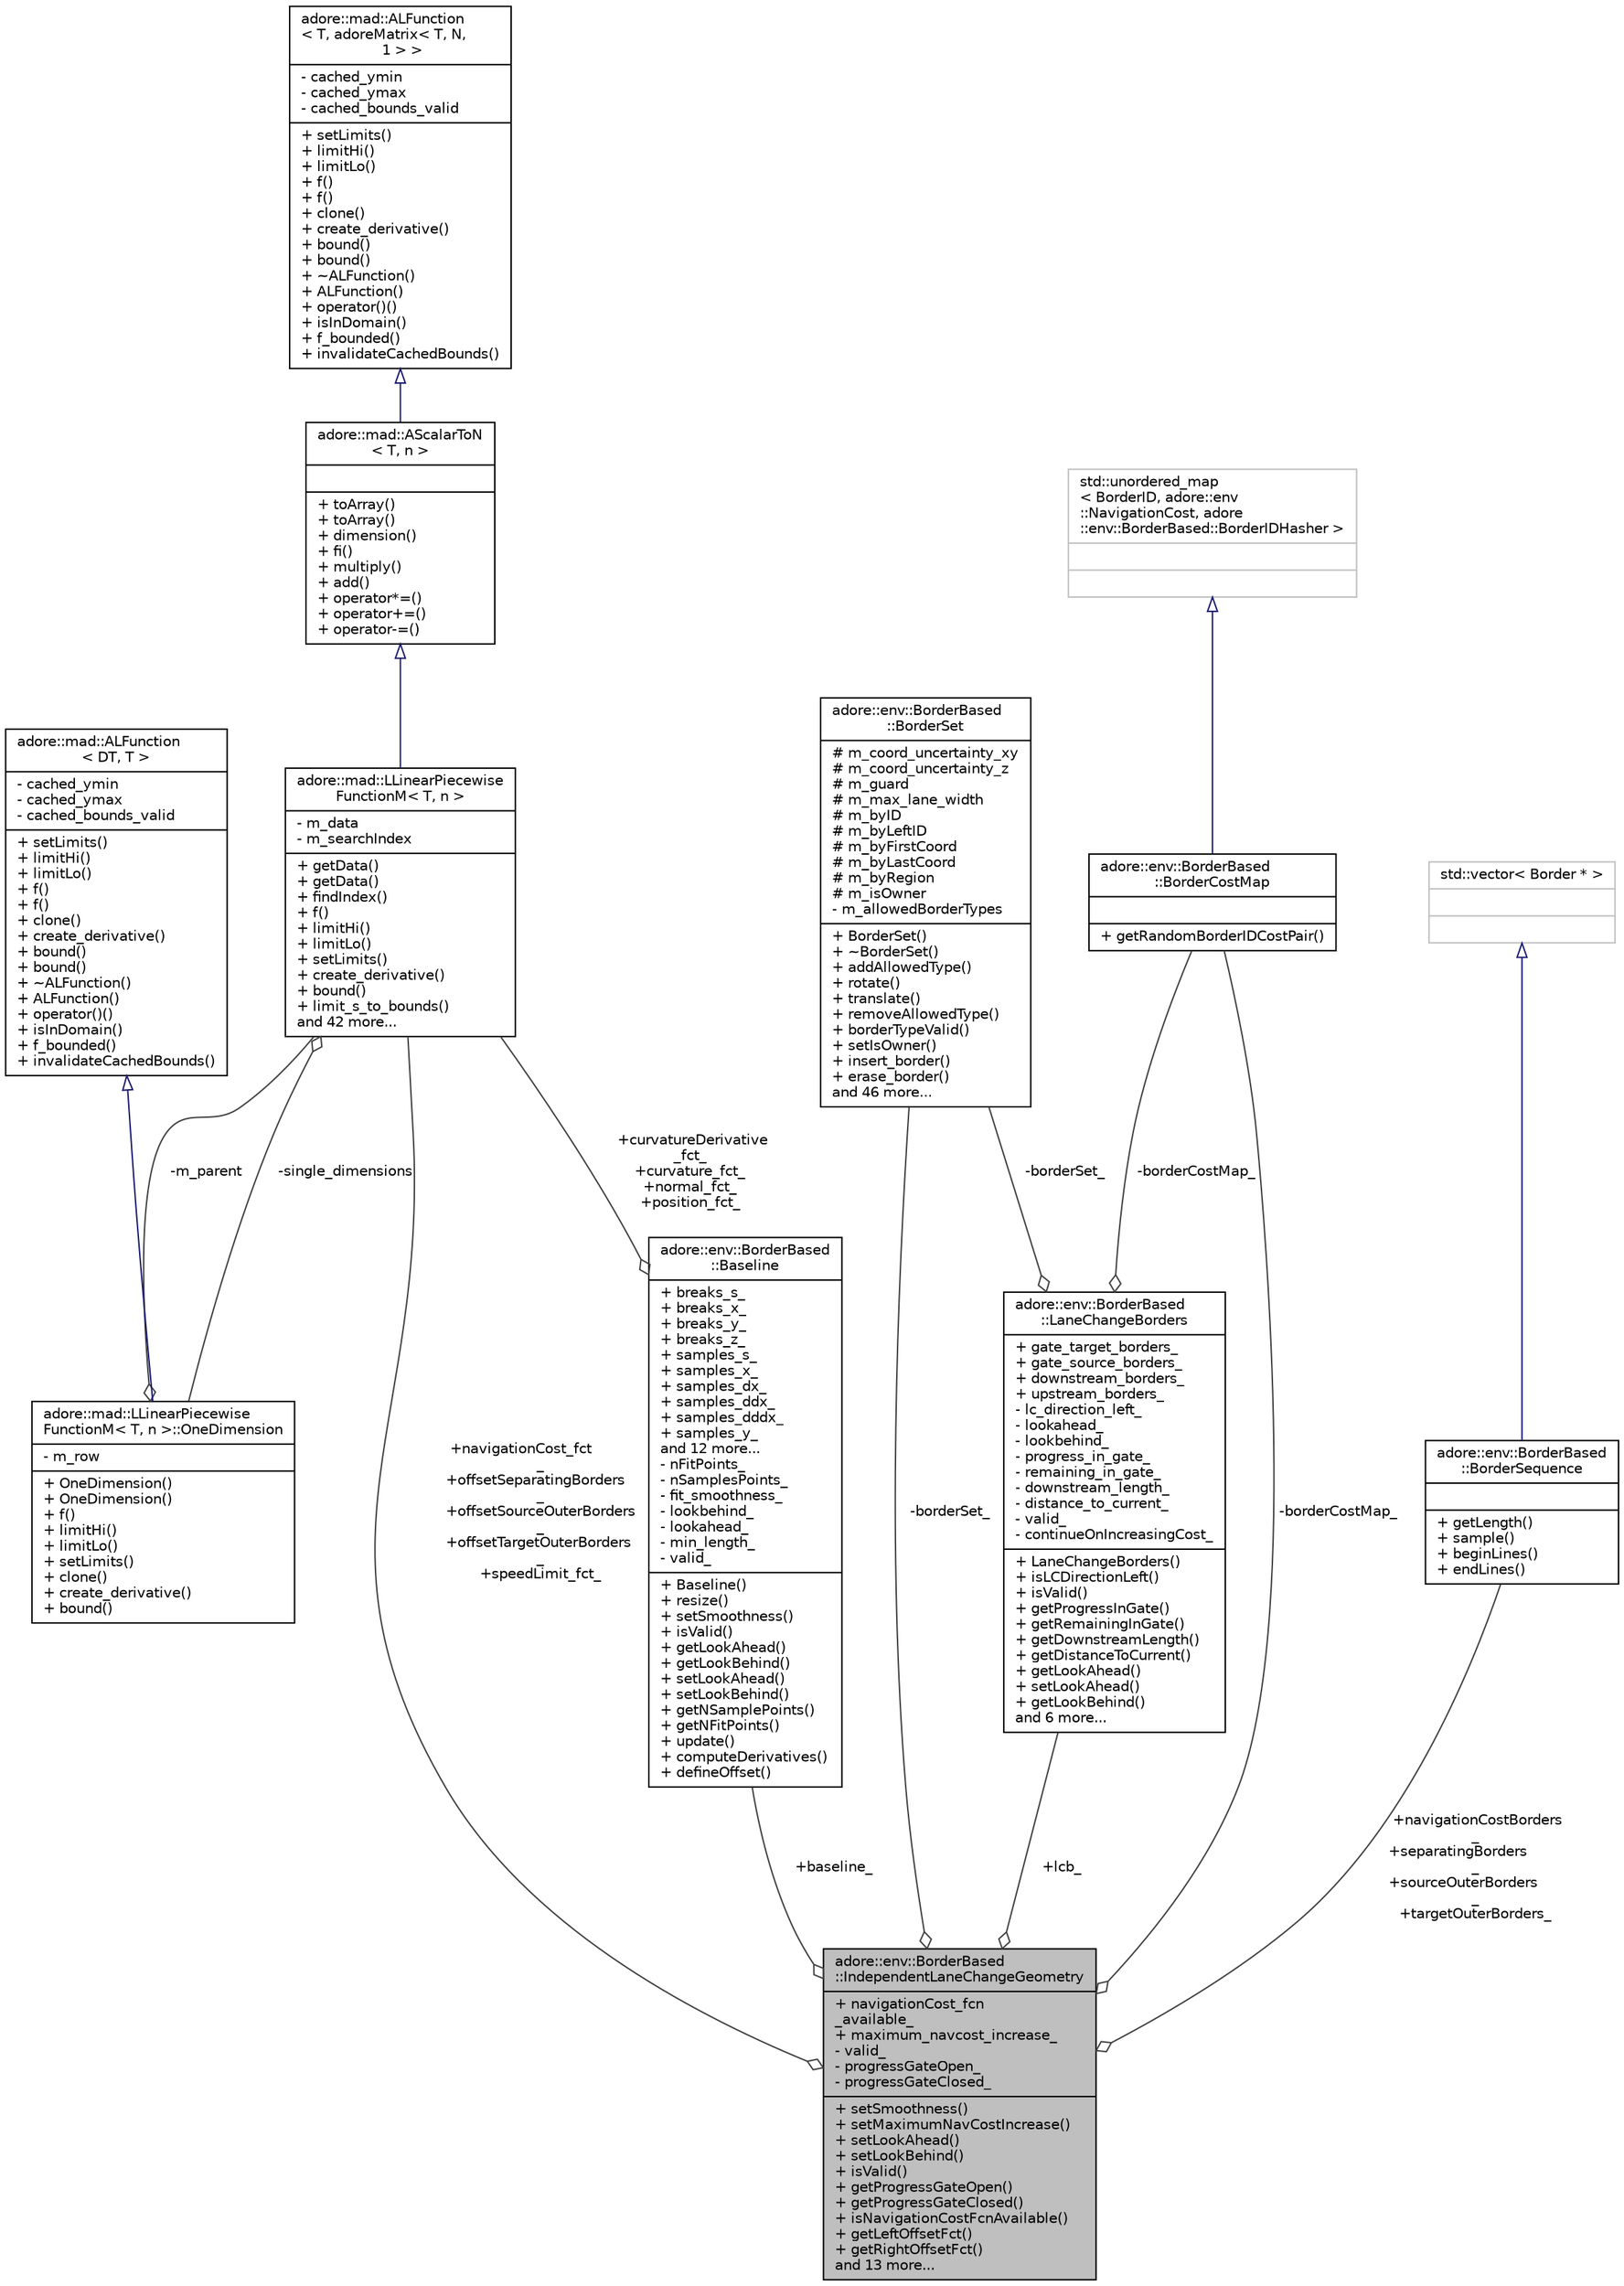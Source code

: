 digraph "adore::env::BorderBased::IndependentLaneChangeGeometry"
{
 // LATEX_PDF_SIZE
  edge [fontname="Helvetica",fontsize="10",labelfontname="Helvetica",labelfontsize="10"];
  node [fontname="Helvetica",fontsize="10",shape=record];
  Node1 [label="{adore::env::BorderBased\l::IndependentLaneChangeGeometry\n|+ navigationCost_fcn\l_available_\l+ maximum_navcost_increase_\l- valid_\l- progressGateOpen_\l- progressGateClosed_\l|+ setSmoothness()\l+ setMaximumNavCostIncrease()\l+ setLookAhead()\l+ setLookBehind()\l+ isValid()\l+ getProgressGateOpen()\l+ getProgressGateClosed()\l+ isNavigationCostFcnAvailable()\l+ getLeftOffsetFct()\l+ getRightOffsetFct()\land 13 more...\l}",height=0.2,width=0.4,color="black", fillcolor="grey75", style="filled", fontcolor="black",tooltip="A class for computation of the geometric information required to perform lane changes...."];
  Node2 -> Node1 [color="grey25",fontsize="10",style="solid",label=" +navigationCost_fct\l_\n+offsetSeparatingBorders\l_\n+offsetSourceOuterBorders\l_\n+offsetTargetOuterBorders\l_\n+speedLimit_fct_" ,arrowhead="odiamond",fontname="Helvetica"];
  Node2 [label="{adore::mad::LLinearPiecewise\lFunctionM\< T, n \>\n|- m_data\l- m_searchIndex\l|+ getData()\l+ getData()\l+ findIndex()\l+ f()\l+ limitHi()\l+ limitLo()\l+ setLimits()\l+ create_derivative()\l+ bound()\l+ limit_s_to_bounds()\land 42 more...\l}",height=0.2,width=0.4,color="black", fillcolor="white", style="filled",URL="$classadore_1_1mad_1_1LLinearPiecewiseFunctionM.html",tooltip=" "];
  Node3 -> Node2 [dir="back",color="midnightblue",fontsize="10",style="solid",arrowtail="onormal",fontname="Helvetica"];
  Node3 [label="{adore::mad::AScalarToN\l\< T, n \>\n||+ toArray()\l+ toArray()\l+ dimension()\l+ fi()\l+ multiply()\l+ add()\l+ operator*=()\l+ operator+=()\l+ operator-=()\l}",height=0.2,width=0.4,color="black", fillcolor="white", style="filled",URL="$classadore_1_1mad_1_1AScalarToN.html",tooltip=" "];
  Node4 -> Node3 [dir="back",color="midnightblue",fontsize="10",style="solid",arrowtail="onormal",fontname="Helvetica"];
  Node4 [label="{adore::mad::ALFunction\l\< T, adoreMatrix\< T, N,\l 1 \> \>\n|- cached_ymin\l- cached_ymax\l- cached_bounds_valid\l|+ setLimits()\l+ limitHi()\l+ limitLo()\l+ f()\l+ f()\l+ clone()\l+ create_derivative()\l+ bound()\l+ bound()\l+ ~ALFunction()\l+ ALFunction()\l+ operator()()\l+ isInDomain()\l+ f_bounded()\l+ invalidateCachedBounds()\l}",height=0.2,width=0.4,color="black", fillcolor="white", style="filled",URL="$classadore_1_1mad_1_1ALFunction.html",tooltip=" "];
  Node5 -> Node2 [color="grey25",fontsize="10",style="solid",label=" -single_dimensions" ,arrowhead="odiamond",fontname="Helvetica"];
  Node5 [label="{adore::mad::LLinearPiecewise\lFunctionM\< T, n \>::OneDimension\n|- m_row\l|+ OneDimension()\l+ OneDimension()\l+ f()\l+ limitHi()\l+ limitLo()\l+ setLimits()\l+ clone()\l+ create_derivative()\l+ bound()\l}",height=0.2,width=0.4,color="black", fillcolor="white", style="filled",URL="$classadore_1_1mad_1_1LLinearPiecewiseFunctionM_1_1OneDimension.html",tooltip=" "];
  Node6 -> Node5 [dir="back",color="midnightblue",fontsize="10",style="solid",arrowtail="onormal",fontname="Helvetica"];
  Node6 [label="{adore::mad::ALFunction\l\< DT, T \>\n|- cached_ymin\l- cached_ymax\l- cached_bounds_valid\l|+ setLimits()\l+ limitHi()\l+ limitLo()\l+ f()\l+ f()\l+ clone()\l+ create_derivative()\l+ bound()\l+ bound()\l+ ~ALFunction()\l+ ALFunction()\l+ operator()()\l+ isInDomain()\l+ f_bounded()\l+ invalidateCachedBounds()\l}",height=0.2,width=0.4,color="black", fillcolor="white", style="filled",URL="$classadore_1_1mad_1_1ALFunction.html",tooltip=" "];
  Node2 -> Node5 [color="grey25",fontsize="10",style="solid",label=" -m_parent" ,arrowhead="odiamond",fontname="Helvetica"];
  Node7 -> Node1 [color="grey25",fontsize="10",style="solid",label=" -borderSet_" ,arrowhead="odiamond",fontname="Helvetica"];
  Node7 [label="{adore::env::BorderBased\l::BorderSet\n|# m_coord_uncertainty_xy\l# m_coord_uncertainty_z\l# m_guard\l# m_max_lane_width\l# m_byID\l# m_byLeftID\l# m_byFirstCoord\l# m_byLastCoord\l# m_byRegion\l# m_isOwner\l- m_allowedBorderTypes\l|+ BorderSet()\l+ ~BorderSet()\l+ addAllowedType()\l+ rotate()\l+ translate()\l+ removeAllowedType()\l+ borderTypeValid()\l+ setIsOwner()\l+ insert_border()\l+ erase_border()\land 46 more...\l}",height=0.2,width=0.4,color="black", fillcolor="white", style="filled",URL="$classadore_1_1env_1_1BorderBased_1_1BorderSet.html",tooltip="efficiently store borders in boost R-tree"];
  Node8 -> Node1 [color="grey25",fontsize="10",style="solid",label=" -borderCostMap_" ,arrowhead="odiamond",fontname="Helvetica"];
  Node8 [label="{adore::env::BorderBased\l::BorderCostMap\n||+ getRandomBorderIDCostPair()\l}",height=0.2,width=0.4,color="black", fillcolor="white", style="filled",URL="$classadore_1_1env_1_1BorderBased_1_1BorderCostMap.html",tooltip=" "];
  Node9 -> Node8 [dir="back",color="midnightblue",fontsize="10",style="solid",arrowtail="onormal",fontname="Helvetica"];
  Node9 [label="{std::unordered_map\l\< BorderID, adore::env\l::NavigationCost, adore\l::env::BorderBased::BorderIDHasher \>\n||}",height=0.2,width=0.4,color="grey75", fillcolor="white", style="filled",tooltip=" "];
  Node10 -> Node1 [color="grey25",fontsize="10",style="solid",label=" +lcb_" ,arrowhead="odiamond",fontname="Helvetica"];
  Node10 [label="{adore::env::BorderBased\l::LaneChangeBorders\n|+ gate_target_borders_\l+ gate_source_borders_\l+ downstream_borders_\l+ upstream_borders_\l- lc_direction_left_\l- lookahead_\l- lookbehind_\l- progress_in_gate_\l- remaining_in_gate_\l- downstream_length_\l- distance_to_current_\l- valid_\l- continueOnIncreasingCost_\l|+ LaneChangeBorders()\l+ isLCDirectionLeft()\l+ isValid()\l+ getProgressInGate()\l+ getRemainingInGate()\l+ getDownstreamLength()\l+ getDistanceToCurrent()\l+ getLookAhead()\l+ setLookAhead()\l+ getLookBehind()\land 6 more...\l}",height=0.2,width=0.4,color="black", fillcolor="white", style="filled",URL="$classadore_1_1env_1_1BorderBased_1_1LaneChangeBorders.html",tooltip="Selects Borders from BorderSet required for LaneChangeView construction."];
  Node7 -> Node10 [color="grey25",fontsize="10",style="solid",label=" -borderSet_" ,arrowhead="odiamond",fontname="Helvetica"];
  Node8 -> Node10 [color="grey25",fontsize="10",style="solid",label=" -borderCostMap_" ,arrowhead="odiamond",fontname="Helvetica"];
  Node11 -> Node1 [color="grey25",fontsize="10",style="solid",label=" +baseline_" ,arrowhead="odiamond",fontname="Helvetica"];
  Node11 [label="{adore::env::BorderBased\l::Baseline\n|+ breaks_s_\l+ breaks_x_\l+ breaks_y_\l+ breaks_z_\l+ samples_s_\l+ samples_x_\l+ samples_dx_\l+ samples_ddx_\l+ samples_dddx_\l+ samples_y_\land 12 more...\l- nFitPoints_\l- nSamplesPoints_\l- fit_smoothness_\l- lookbehind_\l- lookahead_\l- min_length_\l- valid_\l|+ Baseline()\l+ resize()\l+ setSmoothness()\l+ isValid()\l+ getLookAhead()\l+ getLookBehind()\l+ setLookAhead()\l+ setLookBehind()\l+ getNSamplePoints()\l+ getNFitPoints()\l+ update()\l+ computeDerivatives()\l+ defineOffset()\l}",height=0.2,width=0.4,color="black", fillcolor="white", style="filled",URL="$classadore_1_1env_1_1BorderBased_1_1Baseline.html",tooltip="A local, non-linear, smooth road coordinate system generated from a sequence of borders."];
  Node2 -> Node11 [color="grey25",fontsize="10",style="solid",label=" +curvatureDerivative\l_fct_\n+curvature_fct_\n+normal_fct_\n+position_fct_" ,arrowhead="odiamond",fontname="Helvetica"];
  Node12 -> Node1 [color="grey25",fontsize="10",style="solid",label=" +navigationCostBorders\l_\n+separatingBorders\l_\n+sourceOuterBorders\l_\n+targetOuterBorders_" ,arrowhead="odiamond",fontname="Helvetica"];
  Node12 [label="{adore::env::BorderBased\l::BorderSequence\n||+ getLength()\l+ sample()\l+ beginLines()\l+ endLines()\l}",height=0.2,width=0.4,color="black", fillcolor="white", style="filled",URL="$classadore_1_1env_1_1BorderBased_1_1BorderSequence.html",tooltip="A class which augments a vector of Border* with some sampling features."];
  Node13 -> Node12 [dir="back",color="midnightblue",fontsize="10",style="solid",arrowtail="onormal",fontname="Helvetica"];
  Node13 [label="{std::vector\< Border * \>\n||}",height=0.2,width=0.4,color="grey75", fillcolor="white", style="filled",tooltip=" "];
}

